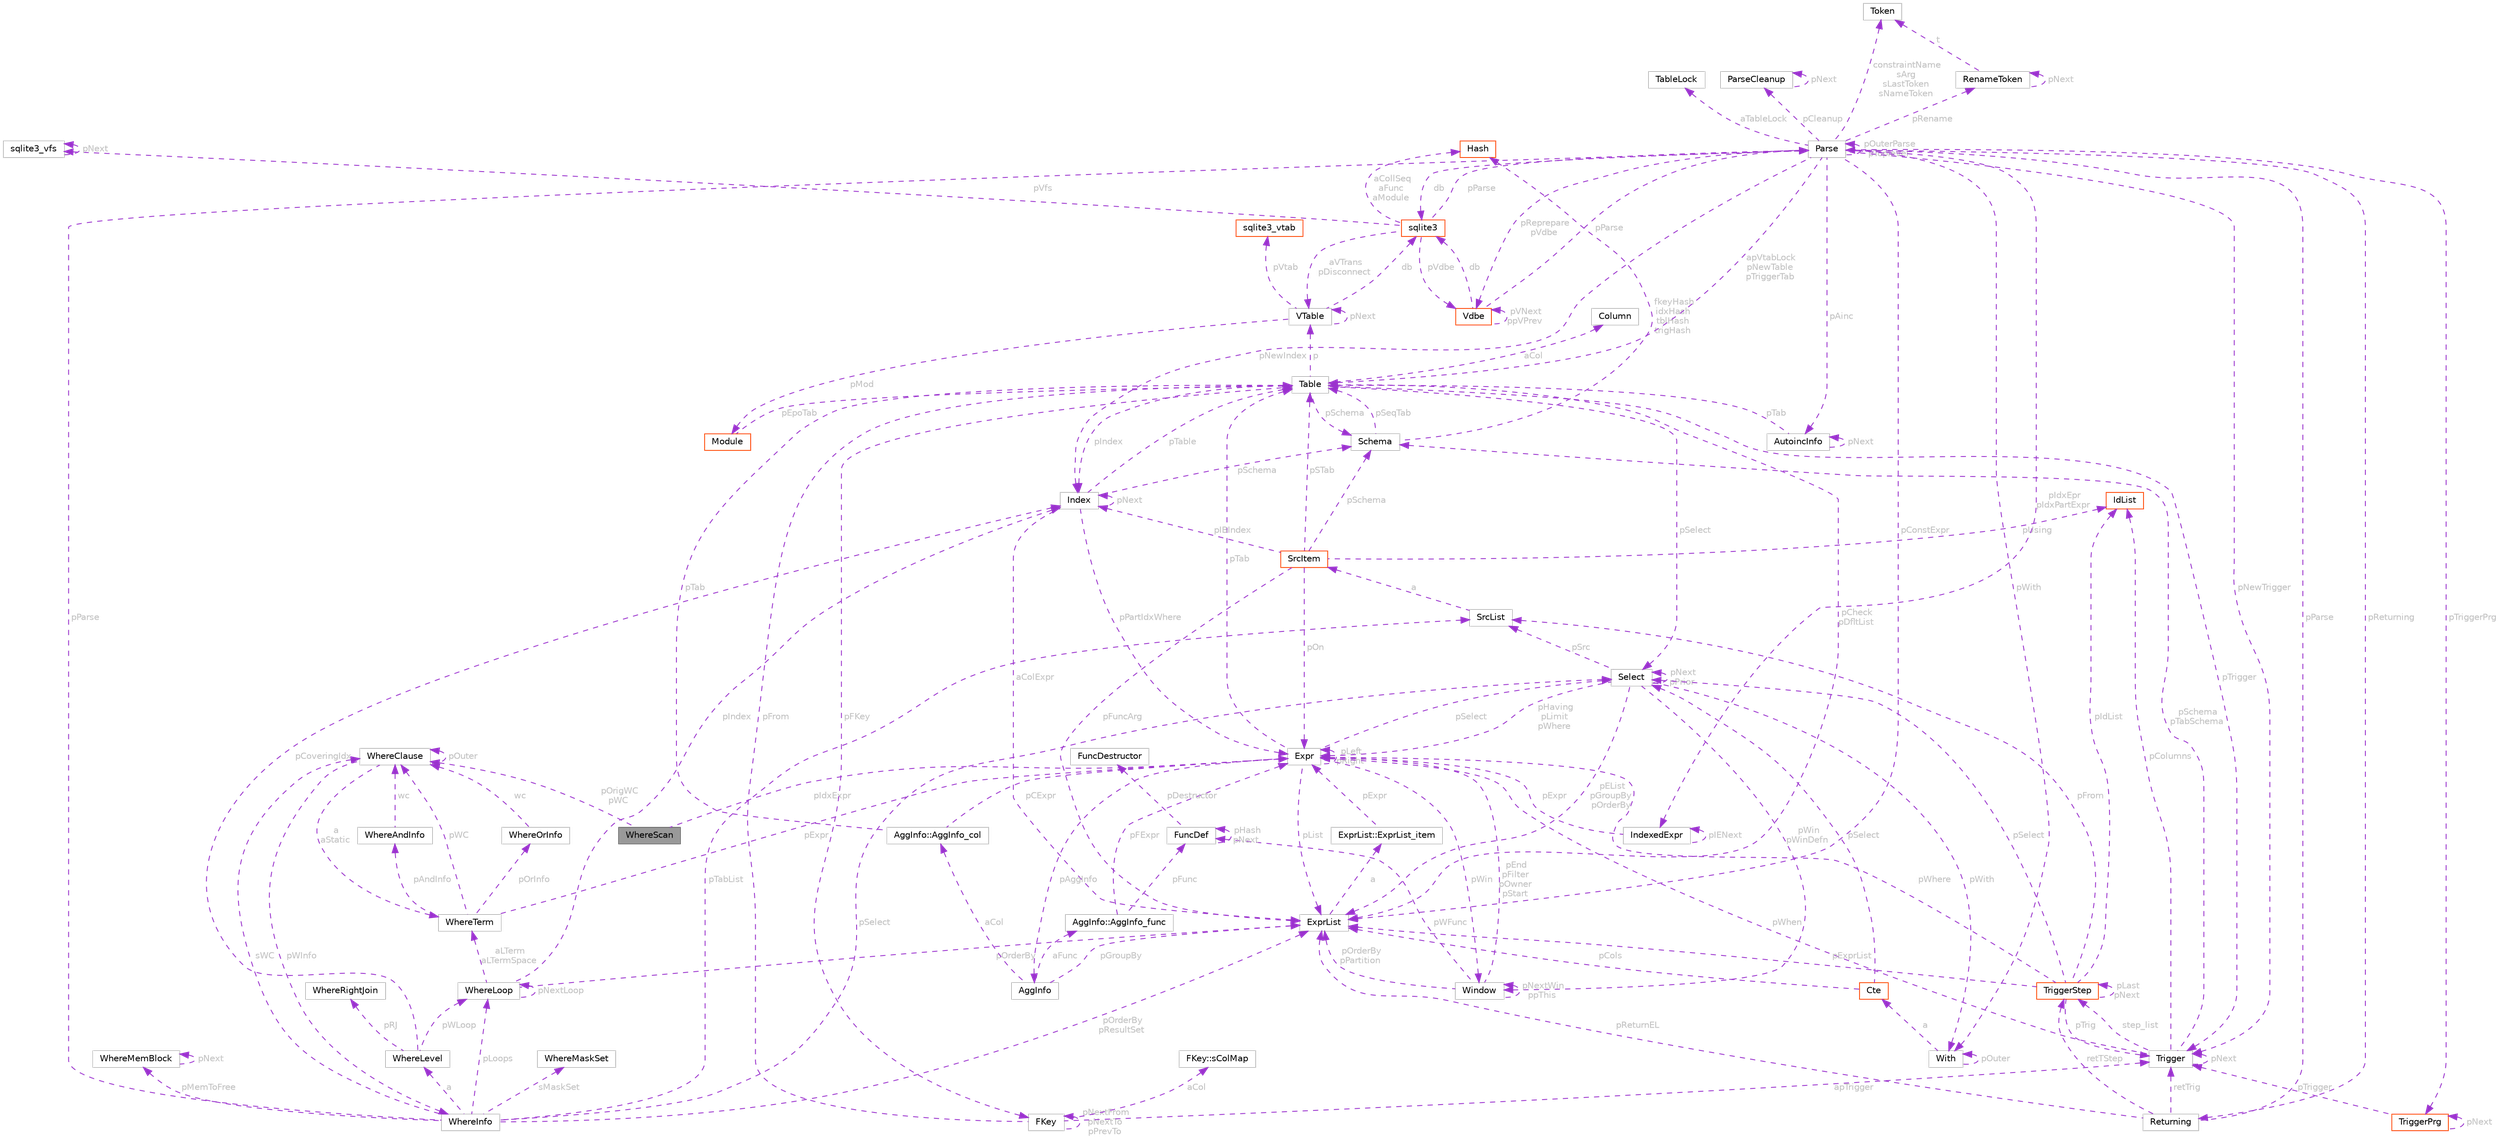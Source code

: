 digraph "WhereScan"
{
 // LATEX_PDF_SIZE
  bgcolor="transparent";
  edge [fontname=Helvetica,fontsize=10,labelfontname=Helvetica,labelfontsize=10];
  node [fontname=Helvetica,fontsize=10,shape=box,height=0.2,width=0.4];
  Node1 [id="Node000001",label="WhereScan",height=0.2,width=0.4,color="gray40", fillcolor="grey60", style="filled", fontcolor="black",tooltip=" "];
  Node2 -> Node1 [id="edge1_Node000001_Node000002",dir="back",color="darkorchid3",style="dashed",tooltip=" ",label=" pOrigWC\npWC",fontcolor="grey" ];
  Node2 [id="Node000002",label="WhereClause",height=0.2,width=0.4,color="grey75", fillcolor="white", style="filled",URL="$structWhereClause.html",tooltip=" "];
  Node3 -> Node2 [id="edge2_Node000002_Node000003",dir="back",color="darkorchid3",style="dashed",tooltip=" ",label=" pWInfo",fontcolor="grey" ];
  Node3 [id="Node000003",label="WhereInfo",height=0.2,width=0.4,color="grey75", fillcolor="white", style="filled",URL="$structWhereInfo.html",tooltip=" "];
  Node4 -> Node3 [id="edge3_Node000003_Node000004",dir="back",color="darkorchid3",style="dashed",tooltip=" ",label=" pParse",fontcolor="grey" ];
  Node4 [id="Node000004",label="Parse",height=0.2,width=0.4,color="grey75", fillcolor="white", style="filled",URL="$structParse.html",tooltip=" "];
  Node5 -> Node4 [id="edge4_Node000004_Node000005",dir="back",color="darkorchid3",style="dashed",tooltip=" ",label=" db",fontcolor="grey" ];
  Node5 [id="Node000005",label="sqlite3",height=0.2,width=0.4,color="orangered", fillcolor="white", style="filled",URL="$structsqlite3.html",tooltip=" "];
  Node6 -> Node5 [id="edge5_Node000005_Node000006",dir="back",color="darkorchid3",style="dashed",tooltip=" ",label=" pVfs",fontcolor="grey" ];
  Node6 [id="Node000006",label="sqlite3_vfs",height=0.2,width=0.4,color="grey75", fillcolor="white", style="filled",URL="$structsqlite3__vfs.html",tooltip=" "];
  Node6 -> Node6 [id="edge6_Node000006_Node000006",dir="back",color="darkorchid3",style="dashed",tooltip=" ",label=" pNext",fontcolor="grey" ];
  Node7 -> Node5 [id="edge7_Node000005_Node000007",dir="back",color="darkorchid3",style="dashed",tooltip=" ",label=" pVdbe",fontcolor="grey" ];
  Node7 [id="Node000007",label="Vdbe",height=0.2,width=0.4,color="orangered", fillcolor="white", style="filled",URL="$structVdbe.html",tooltip=" "];
  Node5 -> Node7 [id="edge8_Node000007_Node000005",dir="back",color="darkorchid3",style="dashed",tooltip=" ",label=" db",fontcolor="grey" ];
  Node7 -> Node7 [id="edge9_Node000007_Node000007",dir="back",color="darkorchid3",style="dashed",tooltip=" ",label=" pVNext\nppVPrev",fontcolor="grey" ];
  Node4 -> Node7 [id="edge10_Node000007_Node000004",dir="back",color="darkorchid3",style="dashed",tooltip=" ",label=" pParse",fontcolor="grey" ];
  Node4 -> Node5 [id="edge11_Node000005_Node000004",dir="back",color="darkorchid3",style="dashed",tooltip=" ",label=" pParse",fontcolor="grey" ];
  Node56 -> Node5 [id="edge12_Node000005_Node000056",dir="back",color="darkorchid3",style="dashed",tooltip=" ",label=" aCollSeq\naFunc\naModule",fontcolor="grey" ];
  Node56 [id="Node000056",label="Hash",height=0.2,width=0.4,color="orangered", fillcolor="white", style="filled",URL="$structHash.html",tooltip=" "];
  Node50 -> Node5 [id="edge13_Node000005_Node000050",dir="back",color="darkorchid3",style="dashed",tooltip=" ",label=" aVTrans\npDisconnect",fontcolor="grey" ];
  Node50 [id="Node000050",label="VTable",height=0.2,width=0.4,color="grey75", fillcolor="white", style="filled",URL="$structVTable.html",tooltip=" "];
  Node5 -> Node50 [id="edge14_Node000050_Node000005",dir="back",color="darkorchid3",style="dashed",tooltip=" ",label=" db",fontcolor="grey" ];
  Node51 -> Node50 [id="edge15_Node000050_Node000051",dir="back",color="darkorchid3",style="dashed",tooltip=" ",label=" pMod",fontcolor="grey" ];
  Node51 [id="Node000051",label="Module",height=0.2,width=0.4,color="orangered", fillcolor="white", style="filled",URL="$structModule.html",tooltip=" "];
  Node52 -> Node51 [id="edge16_Node000051_Node000052",dir="back",color="darkorchid3",style="dashed",tooltip=" ",label=" pEpoTab",fontcolor="grey" ];
  Node52 [id="Node000052",label="Table",height=0.2,width=0.4,color="grey75", fillcolor="white", style="filled",URL="$structTable.html",tooltip=" "];
  Node53 -> Node52 [id="edge17_Node000052_Node000053",dir="back",color="darkorchid3",style="dashed",tooltip=" ",label=" aCol",fontcolor="grey" ];
  Node53 [id="Node000053",label="Column",height=0.2,width=0.4,color="grey75", fillcolor="white", style="filled",URL="$structColumn.html",tooltip=" "];
  Node54 -> Node52 [id="edge18_Node000052_Node000054",dir="back",color="darkorchid3",style="dashed",tooltip=" ",label=" pIndex",fontcolor="grey" ];
  Node54 [id="Node000054",label="Index",height=0.2,width=0.4,color="grey75", fillcolor="white", style="filled",URL="$structIndex.html",tooltip=" "];
  Node52 -> Node54 [id="edge19_Node000054_Node000052",dir="back",color="darkorchid3",style="dashed",tooltip=" ",label=" pTable",fontcolor="grey" ];
  Node54 -> Node54 [id="edge20_Node000054_Node000054",dir="back",color="darkorchid3",style="dashed",tooltip=" ",label=" pNext",fontcolor="grey" ];
  Node55 -> Node54 [id="edge21_Node000054_Node000055",dir="back",color="darkorchid3",style="dashed",tooltip=" ",label=" pSchema",fontcolor="grey" ];
  Node55 [id="Node000055",label="Schema",height=0.2,width=0.4,color="grey75", fillcolor="white", style="filled",URL="$structSchema.html",tooltip=" "];
  Node56 -> Node55 [id="edge22_Node000055_Node000056",dir="back",color="darkorchid3",style="dashed",tooltip=" ",label=" fkeyHash\nidxHash\ntblHash\ntrigHash",fontcolor="grey" ];
  Node52 -> Node55 [id="edge23_Node000055_Node000052",dir="back",color="darkorchid3",style="dashed",tooltip=" ",label=" pSeqTab",fontcolor="grey" ];
  Node59 -> Node54 [id="edge24_Node000054_Node000059",dir="back",color="darkorchid3",style="dashed",tooltip=" ",label=" pPartIdxWhere",fontcolor="grey" ];
  Node59 [id="Node000059",label="Expr",height=0.2,width=0.4,color="grey75", fillcolor="white", style="filled",URL="$structExpr.html",tooltip=" "];
  Node59 -> Node59 [id="edge25_Node000059_Node000059",dir="back",color="darkorchid3",style="dashed",tooltip=" ",label=" pLeft\npRight",fontcolor="grey" ];
  Node60 -> Node59 [id="edge26_Node000059_Node000060",dir="back",color="darkorchid3",style="dashed",tooltip=" ",label=" pList",fontcolor="grey" ];
  Node60 [id="Node000060",label="ExprList",height=0.2,width=0.4,color="grey75", fillcolor="white", style="filled",URL="$structExprList.html",tooltip=" "];
  Node61 -> Node60 [id="edge27_Node000060_Node000061",dir="back",color="darkorchid3",style="dashed",tooltip=" ",label=" a",fontcolor="grey" ];
  Node61 [id="Node000061",label="ExprList::ExprList_item",height=0.2,width=0.4,color="grey75", fillcolor="white", style="filled",URL="$structExprList_1_1ExprList__item.html",tooltip=" "];
  Node59 -> Node61 [id="edge28_Node000061_Node000059",dir="back",color="darkorchid3",style="dashed",tooltip=" ",label=" pExpr",fontcolor="grey" ];
  Node62 -> Node59 [id="edge29_Node000059_Node000062",dir="back",color="darkorchid3",style="dashed",tooltip=" ",label=" pSelect",fontcolor="grey" ];
  Node62 [id="Node000062",label="Select",height=0.2,width=0.4,color="grey75", fillcolor="white", style="filled",URL="$structSelect.html",tooltip=" "];
  Node60 -> Node62 [id="edge30_Node000062_Node000060",dir="back",color="darkorchid3",style="dashed",tooltip=" ",label=" pEList\npGroupBy\npOrderBy",fontcolor="grey" ];
  Node63 -> Node62 [id="edge31_Node000062_Node000063",dir="back",color="darkorchid3",style="dashed",tooltip=" ",label=" pSrc",fontcolor="grey" ];
  Node63 [id="Node000063",label="SrcList",height=0.2,width=0.4,color="grey75", fillcolor="white", style="filled",URL="$structSrcList.html",tooltip=" "];
  Node64 -> Node63 [id="edge32_Node000063_Node000064",dir="back",color="darkorchid3",style="dashed",tooltip=" ",label=" a",fontcolor="grey" ];
  Node64 [id="Node000064",label="SrcItem",height=0.2,width=0.4,color="orangered", fillcolor="white", style="filled",URL="$structSrcItem.html",tooltip=" "];
  Node52 -> Node64 [id="edge33_Node000064_Node000052",dir="back",color="darkorchid3",style="dashed",tooltip=" ",label=" pSTab",fontcolor="grey" ];
  Node60 -> Node64 [id="edge34_Node000064_Node000060",dir="back",color="darkorchid3",style="dashed",tooltip=" ",label=" pFuncArg",fontcolor="grey" ];
  Node54 -> Node64 [id="edge35_Node000064_Node000054",dir="back",color="darkorchid3",style="dashed",tooltip=" ",label=" pIBIndex",fontcolor="grey" ];
  Node59 -> Node64 [id="edge36_Node000064_Node000059",dir="back",color="darkorchid3",style="dashed",tooltip=" ",label=" pOn",fontcolor="grey" ];
  Node66 -> Node64 [id="edge37_Node000064_Node000066",dir="back",color="darkorchid3",style="dashed",tooltip=" ",label=" pUsing",fontcolor="grey" ];
  Node66 [id="Node000066",label="IdList",height=0.2,width=0.4,color="orangered", fillcolor="white", style="filled",URL="$structIdList.html",tooltip=" "];
  Node55 -> Node64 [id="edge38_Node000064_Node000055",dir="back",color="darkorchid3",style="dashed",tooltip=" ",label=" pSchema",fontcolor="grey" ];
  Node59 -> Node62 [id="edge39_Node000062_Node000059",dir="back",color="darkorchid3",style="dashed",tooltip=" ",label=" pHaving\npLimit\npWhere",fontcolor="grey" ];
  Node62 -> Node62 [id="edge40_Node000062_Node000062",dir="back",color="darkorchid3",style="dashed",tooltip=" ",label=" pNext\npPrior",fontcolor="grey" ];
  Node69 -> Node62 [id="edge41_Node000062_Node000069",dir="back",color="darkorchid3",style="dashed",tooltip=" ",label=" pWith",fontcolor="grey" ];
  Node69 [id="Node000069",label="With",height=0.2,width=0.4,color="grey75", fillcolor="white", style="filled",URL="$structWith.html",tooltip=" "];
  Node69 -> Node69 [id="edge42_Node000069_Node000069",dir="back",color="darkorchid3",style="dashed",tooltip=" ",label=" pOuter",fontcolor="grey" ];
  Node70 -> Node69 [id="edge43_Node000069_Node000070",dir="back",color="darkorchid3",style="dashed",tooltip=" ",label=" a",fontcolor="grey" ];
  Node70 [id="Node000070",label="Cte",height=0.2,width=0.4,color="orangered", fillcolor="white", style="filled",URL="$structCte.html",tooltip=" "];
  Node60 -> Node70 [id="edge44_Node000070_Node000060",dir="back",color="darkorchid3",style="dashed",tooltip=" ",label=" pCols",fontcolor="grey" ];
  Node62 -> Node70 [id="edge45_Node000070_Node000062",dir="back",color="darkorchid3",style="dashed",tooltip=" ",label=" pSelect",fontcolor="grey" ];
  Node71 -> Node62 [id="edge46_Node000062_Node000071",dir="back",color="darkorchid3",style="dashed",tooltip=" ",label=" pWin\npWinDefn",fontcolor="grey" ];
  Node71 [id="Node000071",label="Window",height=0.2,width=0.4,color="grey75", fillcolor="white", style="filled",URL="$structWindow.html",tooltip=" "];
  Node60 -> Node71 [id="edge47_Node000071_Node000060",dir="back",color="darkorchid3",style="dashed",tooltip=" ",label=" pOrderBy\npPartition",fontcolor="grey" ];
  Node59 -> Node71 [id="edge48_Node000071_Node000059",dir="back",color="darkorchid3",style="dashed",tooltip=" ",label=" pEnd\npFilter\npOwner\npStart",fontcolor="grey" ];
  Node71 -> Node71 [id="edge49_Node000071_Node000071",dir="back",color="darkorchid3",style="dashed",tooltip=" ",label=" pNextWin\nppThis",fontcolor="grey" ];
  Node10 -> Node71 [id="edge50_Node000071_Node000010",dir="back",color="darkorchid3",style="dashed",tooltip=" ",label=" pWFunc",fontcolor="grey" ];
  Node10 [id="Node000010",label="FuncDef",height=0.2,width=0.4,color="grey75", fillcolor="white", style="filled",URL="$structFuncDef.html",tooltip=" "];
  Node10 -> Node10 [id="edge51_Node000010_Node000010",dir="back",color="darkorchid3",style="dashed",tooltip=" ",label=" pHash\npNext",fontcolor="grey" ];
  Node11 -> Node10 [id="edge52_Node000010_Node000011",dir="back",color="darkorchid3",style="dashed",tooltip=" ",label=" pDestructor",fontcolor="grey" ];
  Node11 [id="Node000011",label="FuncDestructor",height=0.2,width=0.4,color="grey75", fillcolor="white", style="filled",URL="$structFuncDestructor.html",tooltip=" "];
  Node72 -> Node59 [id="edge53_Node000059_Node000072",dir="back",color="darkorchid3",style="dashed",tooltip=" ",label=" pAggInfo",fontcolor="grey" ];
  Node72 [id="Node000072",label="AggInfo",height=0.2,width=0.4,color="grey75", fillcolor="white", style="filled",URL="$structAggInfo.html",tooltip=" "];
  Node60 -> Node72 [id="edge54_Node000072_Node000060",dir="back",color="darkorchid3",style="dashed",tooltip=" ",label=" pGroupBy",fontcolor="grey" ];
  Node73 -> Node72 [id="edge55_Node000072_Node000073",dir="back",color="darkorchid3",style="dashed",tooltip=" ",label=" aCol",fontcolor="grey" ];
  Node73 [id="Node000073",label="AggInfo::AggInfo_col",height=0.2,width=0.4,color="grey75", fillcolor="white", style="filled",URL="$structAggInfo_1_1AggInfo__col.html",tooltip=" "];
  Node52 -> Node73 [id="edge56_Node000073_Node000052",dir="back",color="darkorchid3",style="dashed",tooltip=" ",label=" pTab",fontcolor="grey" ];
  Node59 -> Node73 [id="edge57_Node000073_Node000059",dir="back",color="darkorchid3",style="dashed",tooltip=" ",label=" pCExpr",fontcolor="grey" ];
  Node74 -> Node72 [id="edge58_Node000072_Node000074",dir="back",color="darkorchid3",style="dashed",tooltip=" ",label=" aFunc",fontcolor="grey" ];
  Node74 [id="Node000074",label="AggInfo::AggInfo_func",height=0.2,width=0.4,color="grey75", fillcolor="white", style="filled",URL="$structAggInfo_1_1AggInfo__func.html",tooltip=" "];
  Node59 -> Node74 [id="edge59_Node000074_Node000059",dir="back",color="darkorchid3",style="dashed",tooltip=" ",label=" pFExpr",fontcolor="grey" ];
  Node10 -> Node74 [id="edge60_Node000074_Node000010",dir="back",color="darkorchid3",style="dashed",tooltip=" ",label=" pFunc",fontcolor="grey" ];
  Node52 -> Node59 [id="edge61_Node000059_Node000052",dir="back",color="darkorchid3",style="dashed",tooltip=" ",label=" pTab",fontcolor="grey" ];
  Node71 -> Node59 [id="edge62_Node000059_Node000071",dir="back",color="darkorchid3",style="dashed",tooltip=" ",label=" pWin",fontcolor="grey" ];
  Node60 -> Node54 [id="edge63_Node000054_Node000060",dir="back",color="darkorchid3",style="dashed",tooltip=" ",label=" aColExpr",fontcolor="grey" ];
  Node60 -> Node52 [id="edge64_Node000052_Node000060",dir="back",color="darkorchid3",style="dashed",tooltip=" ",label=" pCheck\npDfltList",fontcolor="grey" ];
  Node75 -> Node52 [id="edge65_Node000052_Node000075",dir="back",color="darkorchid3",style="dashed",tooltip=" ",label=" pFKey",fontcolor="grey" ];
  Node75 [id="Node000075",label="FKey",height=0.2,width=0.4,color="grey75", fillcolor="white", style="filled",URL="$structFKey.html",tooltip=" "];
  Node52 -> Node75 [id="edge66_Node000075_Node000052",dir="back",color="darkorchid3",style="dashed",tooltip=" ",label=" pFrom",fontcolor="grey" ];
  Node75 -> Node75 [id="edge67_Node000075_Node000075",dir="back",color="darkorchid3",style="dashed",tooltip=" ",label=" pNextFrom\npNextTo\npPrevTo",fontcolor="grey" ];
  Node76 -> Node75 [id="edge68_Node000075_Node000076",dir="back",color="darkorchid3",style="dashed",tooltip=" ",label=" apTrigger",fontcolor="grey" ];
  Node76 [id="Node000076",label="Trigger",height=0.2,width=0.4,color="grey75", fillcolor="white", style="filled",URL="$structTrigger.html",tooltip=" "];
  Node59 -> Node76 [id="edge69_Node000076_Node000059",dir="back",color="darkorchid3",style="dashed",tooltip=" ",label=" pWhen",fontcolor="grey" ];
  Node66 -> Node76 [id="edge70_Node000076_Node000066",dir="back",color="darkorchid3",style="dashed",tooltip=" ",label=" pColumns",fontcolor="grey" ];
  Node55 -> Node76 [id="edge71_Node000076_Node000055",dir="back",color="darkorchid3",style="dashed",tooltip=" ",label=" pSchema\npTabSchema",fontcolor="grey" ];
  Node77 -> Node76 [id="edge72_Node000076_Node000077",dir="back",color="darkorchid3",style="dashed",tooltip=" ",label=" step_list",fontcolor="grey" ];
  Node77 [id="Node000077",label="TriggerStep",height=0.2,width=0.4,color="orangered", fillcolor="white", style="filled",URL="$structTriggerStep.html",tooltip=" "];
  Node76 -> Node77 [id="edge73_Node000077_Node000076",dir="back",color="darkorchid3",style="dashed",tooltip=" ",label=" pTrig",fontcolor="grey" ];
  Node62 -> Node77 [id="edge74_Node000077_Node000062",dir="back",color="darkorchid3",style="dashed",tooltip=" ",label=" pSelect",fontcolor="grey" ];
  Node63 -> Node77 [id="edge75_Node000077_Node000063",dir="back",color="darkorchid3",style="dashed",tooltip=" ",label=" pFrom",fontcolor="grey" ];
  Node59 -> Node77 [id="edge76_Node000077_Node000059",dir="back",color="darkorchid3",style="dashed",tooltip=" ",label=" pWhere",fontcolor="grey" ];
  Node60 -> Node77 [id="edge77_Node000077_Node000060",dir="back",color="darkorchid3",style="dashed",tooltip=" ",label=" pExprList",fontcolor="grey" ];
  Node66 -> Node77 [id="edge78_Node000077_Node000066",dir="back",color="darkorchid3",style="dashed",tooltip=" ",label=" pIdList",fontcolor="grey" ];
  Node77 -> Node77 [id="edge79_Node000077_Node000077",dir="back",color="darkorchid3",style="dashed",tooltip=" ",label=" pLast\npNext",fontcolor="grey" ];
  Node76 -> Node76 [id="edge80_Node000076_Node000076",dir="back",color="darkorchid3",style="dashed",tooltip=" ",label=" pNext",fontcolor="grey" ];
  Node79 -> Node75 [id="edge81_Node000075_Node000079",dir="back",color="darkorchid3",style="dashed",tooltip=" ",label=" aCol",fontcolor="grey" ];
  Node79 [id="Node000079",label="FKey::sColMap",height=0.2,width=0.4,color="grey75", fillcolor="white", style="filled",URL="$structFKey_1_1sColMap.html",tooltip=" "];
  Node62 -> Node52 [id="edge82_Node000052_Node000062",dir="back",color="darkorchid3",style="dashed",tooltip=" ",label=" pSelect",fontcolor="grey" ];
  Node50 -> Node52 [id="edge83_Node000052_Node000050",dir="back",color="darkorchid3",style="dashed",tooltip=" ",label=" p",fontcolor="grey" ];
  Node76 -> Node52 [id="edge84_Node000052_Node000076",dir="back",color="darkorchid3",style="dashed",tooltip=" ",label=" pTrigger",fontcolor="grey" ];
  Node55 -> Node52 [id="edge85_Node000052_Node000055",dir="back",color="darkorchid3",style="dashed",tooltip=" ",label=" pSchema",fontcolor="grey" ];
  Node34 -> Node50 [id="edge86_Node000050_Node000034",dir="back",color="darkorchid3",style="dashed",tooltip=" ",label=" pVtab",fontcolor="grey" ];
  Node34 [id="Node000034",label="sqlite3_vtab",height=0.2,width=0.4,color="orangered", fillcolor="white", style="filled",URL="$structsqlite3__vtab.html",tooltip=" "];
  Node50 -> Node50 [id="edge87_Node000050_Node000050",dir="back",color="darkorchid3",style="dashed",tooltip=" ",label=" pNext",fontcolor="grey" ];
  Node7 -> Node4 [id="edge88_Node000004_Node000007",dir="back",color="darkorchid3",style="dashed",tooltip=" ",label=" pReprepare\npVdbe",fontcolor="grey" ];
  Node60 -> Node4 [id="edge89_Node000004_Node000060",dir="back",color="darkorchid3",style="dashed",tooltip=" ",label=" pConstExpr",fontcolor="grey" ];
  Node92 -> Node4 [id="edge90_Node000004_Node000092",dir="back",color="darkorchid3",style="dashed",tooltip=" ",label=" pIdxEpr\npIdxPartExpr",fontcolor="grey" ];
  Node92 [id="Node000092",label="IndexedExpr",height=0.2,width=0.4,color="grey75", fillcolor="white", style="filled",URL="$structIndexedExpr.html",tooltip=" "];
  Node59 -> Node92 [id="edge91_Node000092_Node000059",dir="back",color="darkorchid3",style="dashed",tooltip=" ",label=" pExpr",fontcolor="grey" ];
  Node92 -> Node92 [id="edge92_Node000092_Node000092",dir="back",color="darkorchid3",style="dashed",tooltip=" ",label=" pIENext",fontcolor="grey" ];
  Node93 -> Node4 [id="edge93_Node000004_Node000093",dir="back",color="darkorchid3",style="dashed",tooltip=" ",label=" aTableLock",fontcolor="grey" ];
  Node93 [id="Node000093",label="TableLock",height=0.2,width=0.4,color="grey75", fillcolor="white", style="filled",URL="$structTableLock.html",tooltip=" "];
  Node94 -> Node4 [id="edge94_Node000004_Node000094",dir="back",color="darkorchid3",style="dashed",tooltip=" ",label=" pAinc",fontcolor="grey" ];
  Node94 [id="Node000094",label="AutoincInfo",height=0.2,width=0.4,color="grey75", fillcolor="white", style="filled",URL="$structAutoincInfo.html",tooltip=" "];
  Node94 -> Node94 [id="edge95_Node000094_Node000094",dir="back",color="darkorchid3",style="dashed",tooltip=" ",label=" pNext",fontcolor="grey" ];
  Node52 -> Node94 [id="edge96_Node000094_Node000052",dir="back",color="darkorchid3",style="dashed",tooltip=" ",label=" pTab",fontcolor="grey" ];
  Node4 -> Node4 [id="edge97_Node000004_Node000004",dir="back",color="darkorchid3",style="dashed",tooltip=" ",label=" pOuterParse\npToplevel",fontcolor="grey" ];
  Node52 -> Node4 [id="edge98_Node000004_Node000052",dir="back",color="darkorchid3",style="dashed",tooltip=" ",label=" apVtabLock\npNewTable\npTriggerTab",fontcolor="grey" ];
  Node95 -> Node4 [id="edge99_Node000004_Node000095",dir="back",color="darkorchid3",style="dashed",tooltip=" ",label=" pTriggerPrg",fontcolor="grey" ];
  Node95 [id="Node000095",label="TriggerPrg",height=0.2,width=0.4,color="orangered", fillcolor="white", style="filled",URL="$structTriggerPrg.html",tooltip=" "];
  Node76 -> Node95 [id="edge100_Node000095_Node000076",dir="back",color="darkorchid3",style="dashed",tooltip=" ",label=" pTrigger",fontcolor="grey" ];
  Node95 -> Node95 [id="edge101_Node000095_Node000095",dir="back",color="darkorchid3",style="dashed",tooltip=" ",label=" pNext",fontcolor="grey" ];
  Node96 -> Node4 [id="edge102_Node000004_Node000096",dir="back",color="darkorchid3",style="dashed",tooltip=" ",label=" pCleanup",fontcolor="grey" ];
  Node96 [id="Node000096",label="ParseCleanup",height=0.2,width=0.4,color="grey75", fillcolor="white", style="filled",URL="$structParseCleanup.html",tooltip=" "];
  Node96 -> Node96 [id="edge103_Node000096_Node000096",dir="back",color="darkorchid3",style="dashed",tooltip=" ",label=" pNext",fontcolor="grey" ];
  Node97 -> Node4 [id="edge104_Node000004_Node000097",dir="back",color="darkorchid3",style="dashed",tooltip=" ",label=" constraintName\nsArg\nsLastToken\nsNameToken",fontcolor="grey" ];
  Node97 [id="Node000097",label="Token",height=0.2,width=0.4,color="grey75", fillcolor="white", style="filled",URL="$structToken.html",tooltip=" "];
  Node98 -> Node4 [id="edge105_Node000004_Node000098",dir="back",color="darkorchid3",style="dashed",tooltip=" ",label=" pReturning",fontcolor="grey" ];
  Node98 [id="Node000098",label="Returning",height=0.2,width=0.4,color="grey75", fillcolor="white", style="filled",URL="$structReturning.html",tooltip=" "];
  Node4 -> Node98 [id="edge106_Node000098_Node000004",dir="back",color="darkorchid3",style="dashed",tooltip=" ",label=" pParse",fontcolor="grey" ];
  Node60 -> Node98 [id="edge107_Node000098_Node000060",dir="back",color="darkorchid3",style="dashed",tooltip=" ",label=" pReturnEL",fontcolor="grey" ];
  Node76 -> Node98 [id="edge108_Node000098_Node000076",dir="back",color="darkorchid3",style="dashed",tooltip=" ",label=" retTrig",fontcolor="grey" ];
  Node77 -> Node98 [id="edge109_Node000098_Node000077",dir="back",color="darkorchid3",style="dashed",tooltip=" ",label=" retTStep",fontcolor="grey" ];
  Node54 -> Node4 [id="edge110_Node000004_Node000054",dir="back",color="darkorchid3",style="dashed",tooltip=" ",label=" pNewIndex",fontcolor="grey" ];
  Node76 -> Node4 [id="edge111_Node000004_Node000076",dir="back",color="darkorchid3",style="dashed",tooltip=" ",label=" pNewTrigger",fontcolor="grey" ];
  Node69 -> Node4 [id="edge112_Node000004_Node000069",dir="back",color="darkorchid3",style="dashed",tooltip=" ",label=" pWith",fontcolor="grey" ];
  Node99 -> Node4 [id="edge113_Node000004_Node000099",dir="back",color="darkorchid3",style="dashed",tooltip=" ",label=" pRename",fontcolor="grey" ];
  Node99 [id="Node000099",label="RenameToken",height=0.2,width=0.4,color="grey75", fillcolor="white", style="filled",URL="$structRenameToken.html",tooltip=" "];
  Node97 -> Node99 [id="edge114_Node000099_Node000097",dir="back",color="darkorchid3",style="dashed",tooltip=" ",label=" t",fontcolor="grey" ];
  Node99 -> Node99 [id="edge115_Node000099_Node000099",dir="back",color="darkorchid3",style="dashed",tooltip=" ",label=" pNext",fontcolor="grey" ];
  Node63 -> Node3 [id="edge116_Node000003_Node000063",dir="back",color="darkorchid3",style="dashed",tooltip=" ",label=" pTabList",fontcolor="grey" ];
  Node60 -> Node3 [id="edge117_Node000003_Node000060",dir="back",color="darkorchid3",style="dashed",tooltip=" ",label=" pOrderBy\npResultSet",fontcolor="grey" ];
  Node62 -> Node3 [id="edge118_Node000003_Node000062",dir="back",color="darkorchid3",style="dashed",tooltip=" ",label=" pSelect",fontcolor="grey" ];
  Node100 -> Node3 [id="edge119_Node000003_Node000100",dir="back",color="darkorchid3",style="dashed",tooltip=" ",label=" pLoops",fontcolor="grey" ];
  Node100 [id="Node000100",label="WhereLoop",height=0.2,width=0.4,color="grey75", fillcolor="white", style="filled",URL="$structWhereLoop.html",tooltip=" "];
  Node54 -> Node100 [id="edge120_Node000100_Node000054",dir="back",color="darkorchid3",style="dashed",tooltip=" ",label=" pIndex",fontcolor="grey" ];
  Node60 -> Node100 [id="edge121_Node000100_Node000060",dir="back",color="darkorchid3",style="dashed",tooltip=" ",label=" pOrderBy",fontcolor="grey" ];
  Node101 -> Node100 [id="edge122_Node000100_Node000101",dir="back",color="darkorchid3",style="dashed",tooltip=" ",label=" aLTerm\naLTermSpace",fontcolor="grey" ];
  Node101 [id="Node000101",label="WhereTerm",height=0.2,width=0.4,color="grey75", fillcolor="white", style="filled",URL="$structWhereTerm.html",tooltip=" "];
  Node59 -> Node101 [id="edge123_Node000101_Node000059",dir="back",color="darkorchid3",style="dashed",tooltip=" ",label=" pExpr",fontcolor="grey" ];
  Node2 -> Node101 [id="edge124_Node000101_Node000002",dir="back",color="darkorchid3",style="dashed",tooltip=" ",label=" pWC",fontcolor="grey" ];
  Node102 -> Node101 [id="edge125_Node000101_Node000102",dir="back",color="darkorchid3",style="dashed",tooltip=" ",label=" pOrInfo",fontcolor="grey" ];
  Node102 [id="Node000102",label="WhereOrInfo",height=0.2,width=0.4,color="grey75", fillcolor="white", style="filled",URL="$structWhereOrInfo.html",tooltip=" "];
  Node2 -> Node102 [id="edge126_Node000102_Node000002",dir="back",color="darkorchid3",style="dashed",tooltip=" ",label=" wc",fontcolor="grey" ];
  Node103 -> Node101 [id="edge127_Node000101_Node000103",dir="back",color="darkorchid3",style="dashed",tooltip=" ",label=" pAndInfo",fontcolor="grey" ];
  Node103 [id="Node000103",label="WhereAndInfo",height=0.2,width=0.4,color="grey75", fillcolor="white", style="filled",URL="$structWhereAndInfo.html",tooltip=" "];
  Node2 -> Node103 [id="edge128_Node000103_Node000002",dir="back",color="darkorchid3",style="dashed",tooltip=" ",label=" wc",fontcolor="grey" ];
  Node100 -> Node100 [id="edge129_Node000100_Node000100",dir="back",color="darkorchid3",style="dashed",tooltip=" ",label=" pNextLoop",fontcolor="grey" ];
  Node104 -> Node3 [id="edge130_Node000003_Node000104",dir="back",color="darkorchid3",style="dashed",tooltip=" ",label=" pMemToFree",fontcolor="grey" ];
  Node104 [id="Node000104",label="WhereMemBlock",height=0.2,width=0.4,color="grey75", fillcolor="white", style="filled",URL="$structWhereMemBlock.html",tooltip=" "];
  Node104 -> Node104 [id="edge131_Node000104_Node000104",dir="back",color="darkorchid3",style="dashed",tooltip=" ",label=" pNext",fontcolor="grey" ];
  Node2 -> Node3 [id="edge132_Node000003_Node000002",dir="back",color="darkorchid3",style="dashed",tooltip=" ",label=" sWC",fontcolor="grey" ];
  Node105 -> Node3 [id="edge133_Node000003_Node000105",dir="back",color="darkorchid3",style="dashed",tooltip=" ",label=" sMaskSet",fontcolor="grey" ];
  Node105 [id="Node000105",label="WhereMaskSet",height=0.2,width=0.4,color="grey75", fillcolor="white", style="filled",URL="$structWhereMaskSet.html",tooltip=" "];
  Node106 -> Node3 [id="edge134_Node000003_Node000106",dir="back",color="darkorchid3",style="dashed",tooltip=" ",label=" a",fontcolor="grey" ];
  Node106 [id="Node000106",label="WhereLevel",height=0.2,width=0.4,color="grey75", fillcolor="white", style="filled",URL="$structWhereLevel.html",tooltip=" "];
  Node107 -> Node106 [id="edge135_Node000106_Node000107",dir="back",color="darkorchid3",style="dashed",tooltip=" ",label=" pRJ",fontcolor="grey" ];
  Node107 [id="Node000107",label="WhereRightJoin",height=0.2,width=0.4,color="grey75", fillcolor="white", style="filled",URL="$structWhereRightJoin.html",tooltip=" "];
  Node54 -> Node106 [id="edge136_Node000106_Node000054",dir="back",color="darkorchid3",style="dashed",tooltip=" ",label=" pCoveringIdx",fontcolor="grey" ];
  Node100 -> Node106 [id="edge137_Node000106_Node000100",dir="back",color="darkorchid3",style="dashed",tooltip=" ",label=" pWLoop",fontcolor="grey" ];
  Node2 -> Node2 [id="edge138_Node000002_Node000002",dir="back",color="darkorchid3",style="dashed",tooltip=" ",label=" pOuter",fontcolor="grey" ];
  Node101 -> Node2 [id="edge139_Node000002_Node000101",dir="back",color="darkorchid3",style="dashed",tooltip=" ",label=" a\naStatic",fontcolor="grey" ];
  Node59 -> Node1 [id="edge140_Node000001_Node000059",dir="back",color="darkorchid3",style="dashed",tooltip=" ",label=" pIdxExpr",fontcolor="grey" ];
}
